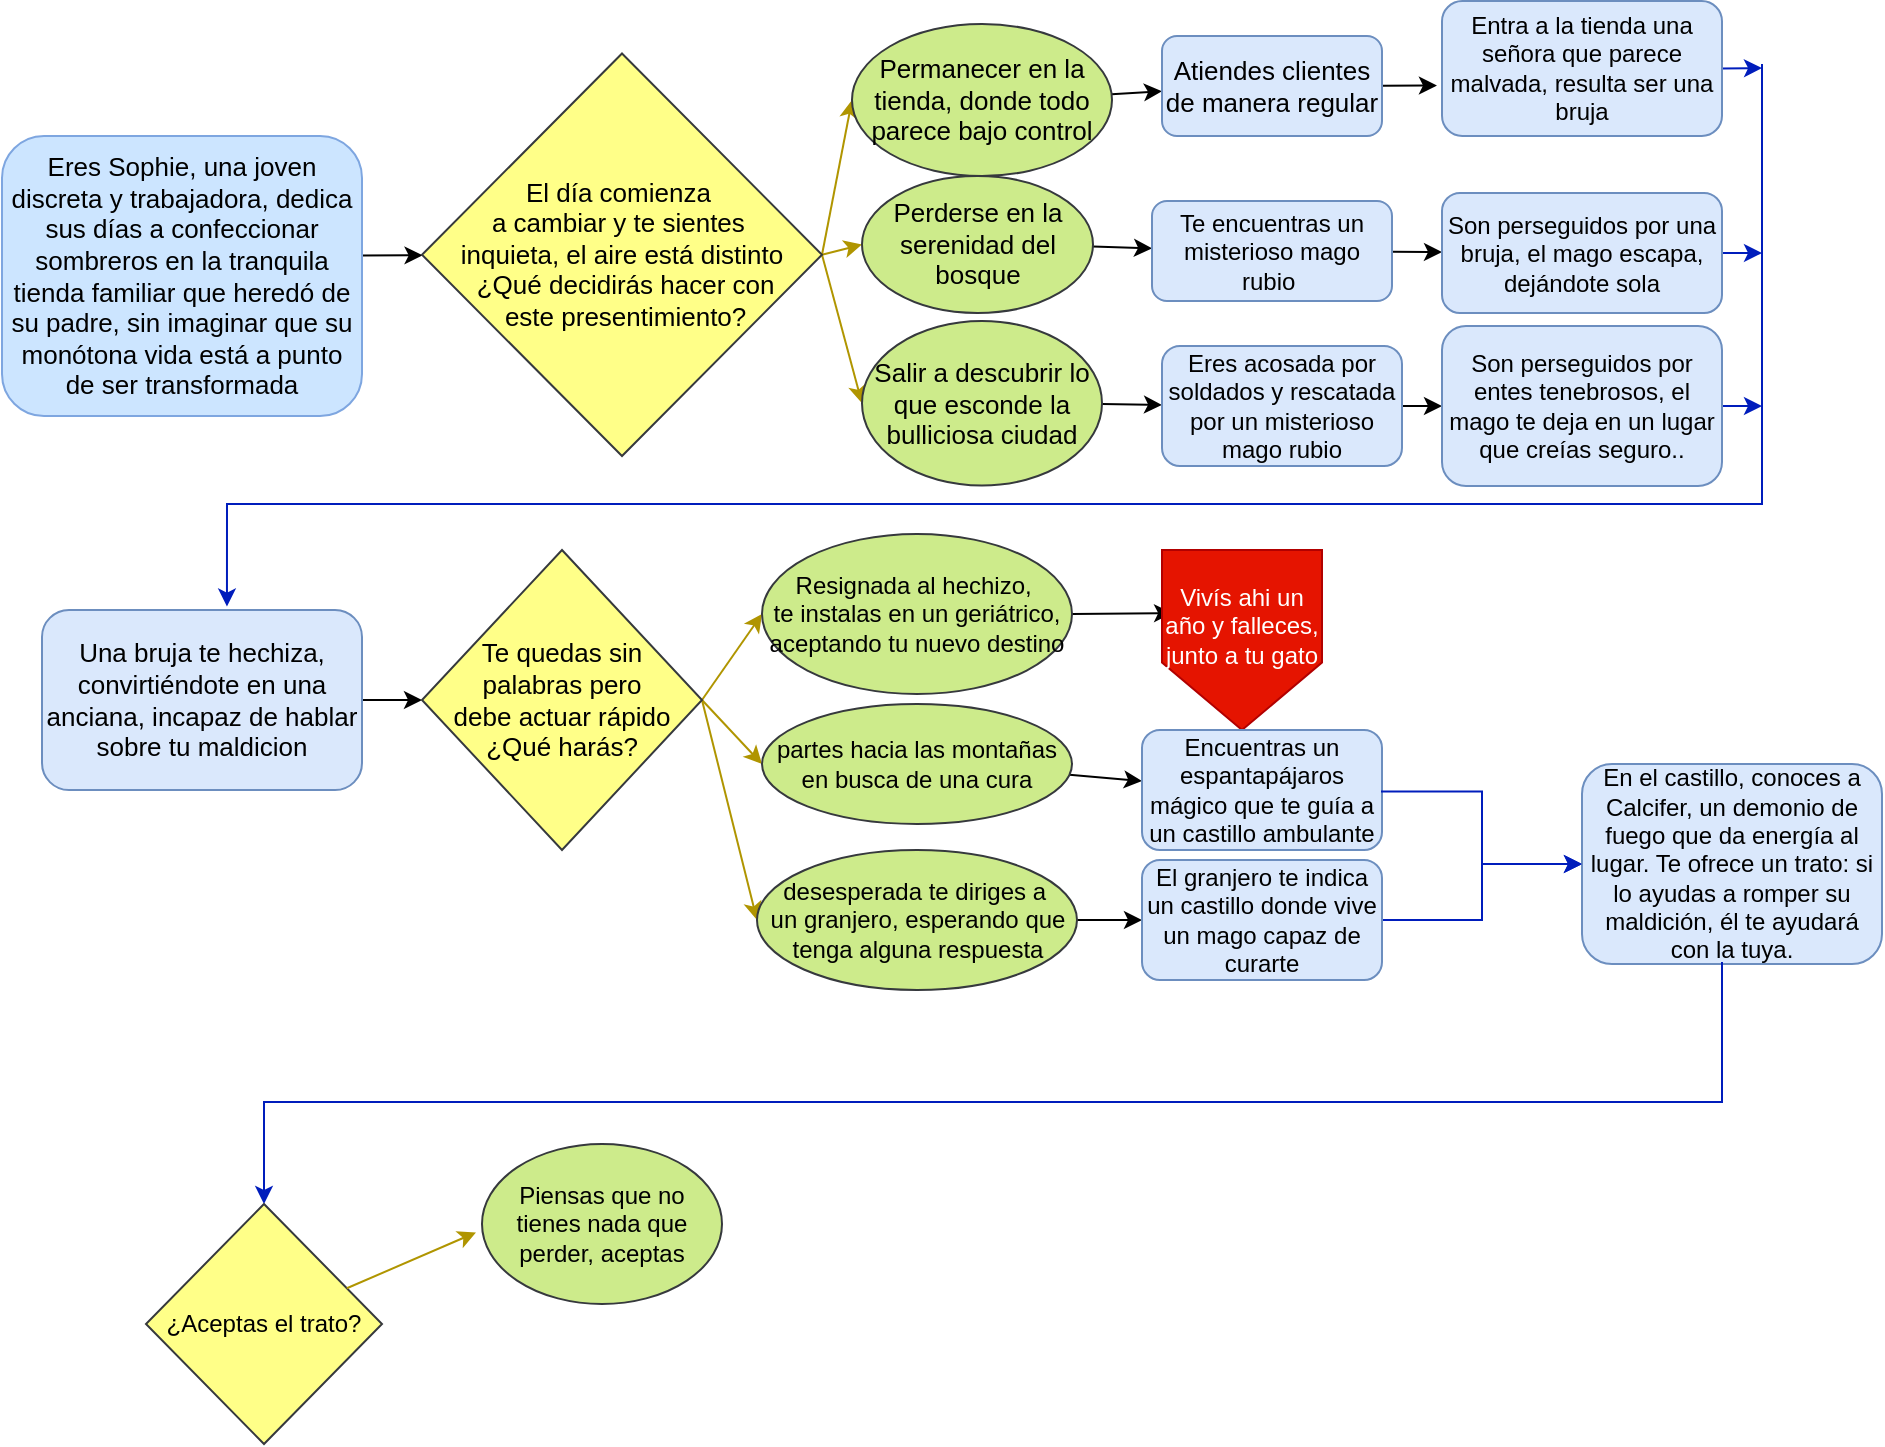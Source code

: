 <mxfile version="24.7.17">
  <diagram id="C5RBs43oDa-KdzZeNtuy" name="Page-1">
    <mxGraphModel dx="533" dy="1863" grid="1" gridSize="10" guides="1" tooltips="1" connect="1" arrows="1" fold="1" page="1" pageScale="1" pageWidth="200" pageHeight="1600" math="0" shadow="0">
      <root>
        <mxCell id="WIyWlLk6GJQsqaUBKTNV-0" />
        <mxCell id="WIyWlLk6GJQsqaUBKTNV-1" parent="WIyWlLk6GJQsqaUBKTNV-0" />
        <mxCell id="unTZaBpB1VAai0DOxp5j-9" value="" style="rounded=0;orthogonalLoop=1;jettySize=auto;html=1;fillColor=#1ba1e2;strokeColor=#000000;" parent="WIyWlLk6GJQsqaUBKTNV-1" target="unTZaBpB1VAai0DOxp5j-1" edge="1">
          <mxGeometry relative="1" as="geometry">
            <mxPoint x="190" y="-1464.256" as="sourcePoint" />
          </mxGeometry>
        </mxCell>
        <mxCell id="WIyWlLk6GJQsqaUBKTNV-3" value="&lt;font style=&quot;font-size: 13px;&quot;&gt;Eres Sophie, una joven discreta y trabajadora, dedica sus días a confeccionar sombreros en la tranquila tienda familiar que heredó de su padre, sin imaginar que su monótona vida está a punto de ser transformada&lt;/font&gt;" style="rounded=1;whiteSpace=wrap;html=1;fontSize=12;glass=0;strokeWidth=1;shadow=0;fillColor=#cce5ff;strokeColor=#7EA6E0;" parent="WIyWlLk6GJQsqaUBKTNV-1" vertex="1">
          <mxGeometry x="10" y="-1524" width="180" height="140" as="geometry" />
        </mxCell>
        <mxCell id="unTZaBpB1VAai0DOxp5j-6" style="rounded=0;orthogonalLoop=1;jettySize=auto;html=1;exitX=1;exitY=0.5;exitDx=0;exitDy=0;entryX=0;entryY=0.5;entryDx=0;entryDy=0;fillColor=#e3c800;strokeColor=#B09500;" parent="WIyWlLk6GJQsqaUBKTNV-1" source="unTZaBpB1VAai0DOxp5j-1" target="unTZaBpB1VAai0DOxp5j-2" edge="1">
          <mxGeometry relative="1" as="geometry" />
        </mxCell>
        <mxCell id="unTZaBpB1VAai0DOxp5j-7" style="rounded=0;orthogonalLoop=1;jettySize=auto;html=1;exitX=1;exitY=0.5;exitDx=0;exitDy=0;entryX=0;entryY=0.5;entryDx=0;entryDy=0;fillColor=#e3c800;strokeColor=#B09500;" parent="WIyWlLk6GJQsqaUBKTNV-1" source="unTZaBpB1VAai0DOxp5j-1" target="unTZaBpB1VAai0DOxp5j-3" edge="1">
          <mxGeometry relative="1" as="geometry" />
        </mxCell>
        <mxCell id="qpTZinKkhhto3AtR0Ls4-20" style="rounded=0;orthogonalLoop=1;jettySize=auto;html=1;exitX=1;exitY=0.5;exitDx=0;exitDy=0;entryX=0;entryY=0.5;entryDx=0;entryDy=0;fillColor=#e3c800;strokeColor=#B09500;" edge="1" parent="WIyWlLk6GJQsqaUBKTNV-1" source="unTZaBpB1VAai0DOxp5j-1" target="unTZaBpB1VAai0DOxp5j-4">
          <mxGeometry relative="1" as="geometry" />
        </mxCell>
        <mxCell id="unTZaBpB1VAai0DOxp5j-1" value="&lt;font style=&quot;font-size: 13px;&quot;&gt;El día comienza&amp;nbsp;&lt;/font&gt;&lt;div&gt;&lt;font style=&quot;font-size: 13px;&quot;&gt;a&amp;nbsp;&lt;/font&gt;&lt;span style=&quot;font-size: 13px; background-color: initial;&quot;&gt;cambiar&lt;/span&gt;&lt;span style=&quot;font-size: 13px; background-color: initial;&quot;&gt;&amp;nbsp;y te sientes&amp;nbsp;&lt;/span&gt;&lt;div style=&quot;font-size: 13px;&quot;&gt;&lt;font style=&quot;font-size: 13px;&quot;&gt;&lt;span style=&quot;background-color: initial;&quot;&gt;inquieta, el aire está distinto&lt;/span&gt;&lt;/font&gt;&lt;/div&gt;&lt;div style=&quot;font-size: 13px;&quot;&gt;&lt;span style=&quot;background-color: initial;&quot;&gt;&amp;nbsp;¿Qué decidirás hacer&amp;nbsp;&lt;/span&gt;&lt;span style=&quot;background-color: initial;&quot;&gt;con&lt;/span&gt;&lt;/div&gt;&lt;div style=&quot;font-size: 13px;&quot;&gt;&lt;span style=&quot;background-color: initial;&quot;&gt;&amp;nbsp;este presentimiento&lt;/span&gt;&lt;span style=&quot;background-color: initial;&quot;&gt;?&lt;/span&gt;&lt;/div&gt;&lt;/div&gt;" style="rhombus;whiteSpace=wrap;html=1;fillColor=#ffff88;strokeColor=#36393d;" parent="WIyWlLk6GJQsqaUBKTNV-1" vertex="1">
          <mxGeometry x="220" y="-1565.25" width="200" height="201.25" as="geometry" />
        </mxCell>
        <mxCell id="unTZaBpB1VAai0DOxp5j-11" value="" style="rounded=0;orthogonalLoop=1;jettySize=auto;html=1;fillColor=#60a917;strokeColor=#000000;" parent="WIyWlLk6GJQsqaUBKTNV-1" source="unTZaBpB1VAai0DOxp5j-2" target="unTZaBpB1VAai0DOxp5j-10" edge="1">
          <mxGeometry relative="1" as="geometry" />
        </mxCell>
        <mxCell id="unTZaBpB1VAai0DOxp5j-2" value="&lt;font style=&quot;font-size: 13px;&quot;&gt;Permanecer en la tienda, donde todo parece bajo control&lt;/font&gt;" style="ellipse;whiteSpace=wrap;html=1;fillColor=#cdeb8b;strokeColor=#36393d;" parent="WIyWlLk6GJQsqaUBKTNV-1" vertex="1">
          <mxGeometry x="435" y="-1580" width="130" height="76" as="geometry" />
        </mxCell>
        <mxCell id="unTZaBpB1VAai0DOxp5j-13" value="" style="rounded=0;orthogonalLoop=1;jettySize=auto;html=1;fillColor=#60a917;strokeColor=#000000;" parent="WIyWlLk6GJQsqaUBKTNV-1" source="unTZaBpB1VAai0DOxp5j-3" target="unTZaBpB1VAai0DOxp5j-12" edge="1">
          <mxGeometry relative="1" as="geometry" />
        </mxCell>
        <mxCell id="unTZaBpB1VAai0DOxp5j-3" value="&lt;font style=&quot;font-size: 13px;&quot;&gt;Perderse en la serenidad del bosque&lt;/font&gt;" style="ellipse;whiteSpace=wrap;html=1;fillColor=#cdeb8b;strokeColor=#36393d;" parent="WIyWlLk6GJQsqaUBKTNV-1" vertex="1">
          <mxGeometry x="440" y="-1504" width="115.5" height="68.5" as="geometry" />
        </mxCell>
        <mxCell id="unTZaBpB1VAai0DOxp5j-15" value="" style="rounded=0;orthogonalLoop=1;jettySize=auto;html=1;fillColor=#60a917;strokeColor=#000000;" parent="WIyWlLk6GJQsqaUBKTNV-1" source="unTZaBpB1VAai0DOxp5j-4" target="unTZaBpB1VAai0DOxp5j-14" edge="1">
          <mxGeometry relative="1" as="geometry" />
        </mxCell>
        <mxCell id="unTZaBpB1VAai0DOxp5j-4" value="&lt;font style=&quot;font-size: 13px;&quot;&gt;Salir a descubrir lo que esconde la bulliciosa ciudad&lt;/font&gt;" style="ellipse;whiteSpace=wrap;html=1;fillColor=#cdeb8b;strokeColor=#36393d;" parent="WIyWlLk6GJQsqaUBKTNV-1" vertex="1">
          <mxGeometry x="440" y="-1431.5" width="120" height="82.25" as="geometry" />
        </mxCell>
        <mxCell id="qpTZinKkhhto3AtR0Ls4-1" value="" style="rounded=0;orthogonalLoop=1;jettySize=auto;html=1;entryX=-0.018;entryY=0.626;entryDx=0;entryDy=0;entryPerimeter=0;" edge="1" parent="WIyWlLk6GJQsqaUBKTNV-1" source="unTZaBpB1VAai0DOxp5j-10" target="qpTZinKkhhto3AtR0Ls4-0">
          <mxGeometry relative="1" as="geometry">
            <mxPoint x="710" y="-1549" as="targetPoint" />
          </mxGeometry>
        </mxCell>
        <mxCell id="unTZaBpB1VAai0DOxp5j-10" value="&lt;font style=&quot;font-size: 13px;&quot;&gt;Atiendes clientes de manera regular&lt;/font&gt;" style="rounded=1;whiteSpace=wrap;html=1;fillColor=#dae8fc;strokeColor=#6c8ebf;" parent="WIyWlLk6GJQsqaUBKTNV-1" vertex="1">
          <mxGeometry x="590" y="-1574" width="110" height="50" as="geometry" />
        </mxCell>
        <mxCell id="qpTZinKkhhto3AtR0Ls4-6" value="" style="rounded=0;orthogonalLoop=1;jettySize=auto;html=1;" edge="1" parent="WIyWlLk6GJQsqaUBKTNV-1" source="unTZaBpB1VAai0DOxp5j-12" target="qpTZinKkhhto3AtR0Ls4-5">
          <mxGeometry relative="1" as="geometry" />
        </mxCell>
        <mxCell id="unTZaBpB1VAai0DOxp5j-12" value="Te encuentras un misterioso mago rubio&amp;nbsp;" style="rounded=1;whiteSpace=wrap;html=1;fillColor=#dae8fc;strokeColor=#6c8ebf;" parent="WIyWlLk6GJQsqaUBKTNV-1" vertex="1">
          <mxGeometry x="585" y="-1491.5" width="120" height="50" as="geometry" />
        </mxCell>
        <mxCell id="qpTZinKkhhto3AtR0Ls4-9" value="" style="rounded=0;orthogonalLoop=1;jettySize=auto;html=1;" edge="1" parent="WIyWlLk6GJQsqaUBKTNV-1" source="unTZaBpB1VAai0DOxp5j-14">
          <mxGeometry relative="1" as="geometry">
            <mxPoint x="652" y="-1386.059" as="targetPoint" />
          </mxGeometry>
        </mxCell>
        <mxCell id="qpTZinKkhhto3AtR0Ls4-21" style="rounded=0;orthogonalLoop=1;jettySize=auto;html=1;exitX=1;exitY=0.5;exitDx=0;exitDy=0;entryX=0;entryY=0.5;entryDx=0;entryDy=0;" edge="1" parent="WIyWlLk6GJQsqaUBKTNV-1" source="unTZaBpB1VAai0DOxp5j-14" target="qpTZinKkhhto3AtR0Ls4-8">
          <mxGeometry relative="1" as="geometry" />
        </mxCell>
        <mxCell id="unTZaBpB1VAai0DOxp5j-14" value="Eres acosada por soldados y rescatada por un misterioso mago rubio" style="rounded=1;whiteSpace=wrap;html=1;fillColor=#dae8fc;strokeColor=#6c8ebf;" parent="WIyWlLk6GJQsqaUBKTNV-1" vertex="1">
          <mxGeometry x="590" y="-1419" width="120" height="60" as="geometry" />
        </mxCell>
        <mxCell id="qpTZinKkhhto3AtR0Ls4-12" style="edgeStyle=orthogonalEdgeStyle;rounded=0;orthogonalLoop=1;jettySize=auto;html=1;entryX=0.578;entryY=-0.019;entryDx=0;entryDy=0;fillColor=#0050ef;strokeColor=#001DBC;entryPerimeter=0;" edge="1" parent="WIyWlLk6GJQsqaUBKTNV-1" target="qpTZinKkhhto3AtR0Ls4-10">
          <mxGeometry relative="1" as="geometry">
            <mxPoint x="140.08" y="-1323.73" as="targetPoint" />
            <mxPoint x="890" y="-1560" as="sourcePoint" />
            <Array as="points">
              <mxPoint x="890" y="-1340" />
              <mxPoint x="122" y="-1340" />
            </Array>
          </mxGeometry>
        </mxCell>
        <mxCell id="qpTZinKkhhto3AtR0Ls4-115" style="rounded=0;orthogonalLoop=1;jettySize=auto;html=1;exitX=1;exitY=0.5;exitDx=0;exitDy=0;fillColor=#0050ef;strokeColor=#001DBC;" edge="1" parent="WIyWlLk6GJQsqaUBKTNV-1" source="qpTZinKkhhto3AtR0Ls4-0">
          <mxGeometry relative="1" as="geometry">
            <mxPoint x="890" y="-1558" as="targetPoint" />
          </mxGeometry>
        </mxCell>
        <mxCell id="qpTZinKkhhto3AtR0Ls4-0" value="Entra a la tienda una señora que parece malvada, resulta ser una bruja" style="whiteSpace=wrap;html=1;rounded=1;fillColor=#dae8fc;strokeColor=#6c8ebf;" vertex="1" parent="WIyWlLk6GJQsqaUBKTNV-1">
          <mxGeometry x="730" y="-1591.5" width="140" height="67.5" as="geometry" />
        </mxCell>
        <mxCell id="qpTZinKkhhto3AtR0Ls4-13" style="rounded=0;orthogonalLoop=1;jettySize=auto;html=1;fillColor=#6a00ff;strokeColor=#3700CC;" edge="1" parent="WIyWlLk6GJQsqaUBKTNV-1" source="qpTZinKkhhto3AtR0Ls4-5">
          <mxGeometry relative="1" as="geometry">
            <mxPoint x="810" y="-1464" as="targetPoint" />
          </mxGeometry>
        </mxCell>
        <mxCell id="qpTZinKkhhto3AtR0Ls4-116" style="edgeStyle=orthogonalEdgeStyle;rounded=0;orthogonalLoop=1;jettySize=auto;html=1;exitX=1;exitY=0.5;exitDx=0;exitDy=0;fillColor=#0050ef;strokeColor=#001DBC;" edge="1" parent="WIyWlLk6GJQsqaUBKTNV-1" source="qpTZinKkhhto3AtR0Ls4-5">
          <mxGeometry relative="1" as="geometry">
            <mxPoint x="890" y="-1465.583" as="targetPoint" />
          </mxGeometry>
        </mxCell>
        <mxCell id="qpTZinKkhhto3AtR0Ls4-5" value="Son perseguidos por una bruja, el mago escapa, dejándote sola" style="rounded=1;whiteSpace=wrap;html=1;fillColor=#dae8fc;strokeColor=#6c8ebf;" vertex="1" parent="WIyWlLk6GJQsqaUBKTNV-1">
          <mxGeometry x="730" y="-1495.5" width="140" height="60" as="geometry" />
        </mxCell>
        <mxCell id="qpTZinKkhhto3AtR0Ls4-118" style="edgeStyle=orthogonalEdgeStyle;rounded=0;orthogonalLoop=1;jettySize=auto;html=1;fillColor=#0050ef;strokeColor=#001DBC;" edge="1" parent="WIyWlLk6GJQsqaUBKTNV-1" source="qpTZinKkhhto3AtR0Ls4-8">
          <mxGeometry relative="1" as="geometry">
            <mxPoint x="890" y="-1389" as="targetPoint" />
          </mxGeometry>
        </mxCell>
        <mxCell id="qpTZinKkhhto3AtR0Ls4-8" value="Son perseguidos por entes tenebrosos, el mago te deja en un lugar  que creías seguro.." style="rounded=1;whiteSpace=wrap;html=1;fillColor=#dae8fc;strokeColor=#6c8ebf;" vertex="1" parent="WIyWlLk6GJQsqaUBKTNV-1">
          <mxGeometry x="730" y="-1429" width="140" height="80" as="geometry" />
        </mxCell>
        <mxCell id="qpTZinKkhhto3AtR0Ls4-18" style="rounded=0;orthogonalLoop=1;jettySize=auto;html=1;exitX=1;exitY=0.5;exitDx=0;exitDy=0;entryX=0;entryY=0.5;entryDx=0;entryDy=0;" edge="1" parent="WIyWlLk6GJQsqaUBKTNV-1" source="qpTZinKkhhto3AtR0Ls4-10" target="qpTZinKkhhto3AtR0Ls4-17">
          <mxGeometry relative="1" as="geometry">
            <mxPoint x="230" y="-1242" as="targetPoint" />
          </mxGeometry>
        </mxCell>
        <mxCell id="qpTZinKkhhto3AtR0Ls4-10" value="&lt;font style=&quot;font-size: 13px;&quot;&gt;Una bruja te hechiza, convirtiéndote en una anciana, incapaz de hablar sobre tu maldicion&lt;/font&gt;" style="rounded=1;whiteSpace=wrap;html=1;fillColor=#dae8fc;strokeColor=#6c8ebf;" vertex="1" parent="WIyWlLk6GJQsqaUBKTNV-1">
          <mxGeometry x="30" y="-1287" width="160" height="90" as="geometry" />
        </mxCell>
        <mxCell id="qpTZinKkhhto3AtR0Ls4-120" value="" style="rounded=0;orthogonalLoop=1;jettySize=auto;html=1;fillColor=#e3c800;strokeColor=#B09500;exitX=1;exitY=0.5;exitDx=0;exitDy=0;entryX=0;entryY=0.5;entryDx=0;entryDy=0;" edge="1" parent="WIyWlLk6GJQsqaUBKTNV-1" source="qpTZinKkhhto3AtR0Ls4-17" target="qpTZinKkhhto3AtR0Ls4-119">
          <mxGeometry relative="1" as="geometry">
            <mxPoint x="370" y="-1242" as="sourcePoint" />
            <mxPoint x="400.5" y="-1277" as="targetPoint" />
          </mxGeometry>
        </mxCell>
        <mxCell id="qpTZinKkhhto3AtR0Ls4-123" style="rounded=0;orthogonalLoop=1;jettySize=auto;html=1;exitX=1;exitY=0.5;exitDx=0;exitDy=0;entryX=0;entryY=0.5;entryDx=0;entryDy=0;fillColor=#e3c800;strokeColor=#B09500;" edge="1" parent="WIyWlLk6GJQsqaUBKTNV-1" source="qpTZinKkhhto3AtR0Ls4-17" target="qpTZinKkhhto3AtR0Ls4-122">
          <mxGeometry relative="1" as="geometry">
            <mxPoint x="370" y="-1242" as="sourcePoint" />
          </mxGeometry>
        </mxCell>
        <mxCell id="qpTZinKkhhto3AtR0Ls4-125" style="rounded=0;orthogonalLoop=1;jettySize=auto;html=1;exitX=1;exitY=0.5;exitDx=0;exitDy=0;entryX=0;entryY=0.5;entryDx=0;entryDy=0;fillColor=#e3c800;strokeColor=#B09500;" edge="1" parent="WIyWlLk6GJQsqaUBKTNV-1" source="qpTZinKkhhto3AtR0Ls4-17" target="qpTZinKkhhto3AtR0Ls4-124">
          <mxGeometry relative="1" as="geometry">
            <mxPoint x="370" y="-1242" as="sourcePoint" />
          </mxGeometry>
        </mxCell>
        <mxCell id="qpTZinKkhhto3AtR0Ls4-17" value="&lt;span style=&quot;font-size: 13px;&quot;&gt;Te&amp;nbsp;&lt;/span&gt;&lt;span style=&quot;background-color: initial; font-size: 13px;&quot;&gt;quedas&amp;nbsp;&lt;/span&gt;&lt;span style=&quot;background-color: initial; font-size: 13px;&quot;&gt;sin&lt;/span&gt;&lt;div&gt;&lt;span style=&quot;font-size: 13px; background-color: initial;&quot;&gt;&amp;nbsp;palabras pero&amp;nbsp;&lt;/span&gt;&lt;div&gt;&lt;div&gt;&lt;span style=&quot;font-size: 13px;&quot;&gt;debe actuar rápido ¿Qué harás?&lt;/span&gt;&lt;/div&gt;&lt;/div&gt;&lt;/div&gt;" style="rhombus;whiteSpace=wrap;html=1;fillColor=#ffff88;strokeColor=#36393d;" vertex="1" parent="WIyWlLk6GJQsqaUBKTNV-1">
          <mxGeometry x="220" y="-1317" width="140" height="150" as="geometry" />
        </mxCell>
        <mxCell id="qpTZinKkhhto3AtR0Ls4-127" style="rounded=0;orthogonalLoop=1;jettySize=auto;html=1;exitX=1;exitY=0.5;exitDx=0;exitDy=0;entryX=0.063;entryY=0.35;entryDx=0;entryDy=0;entryPerimeter=0;" edge="1" parent="WIyWlLk6GJQsqaUBKTNV-1" source="qpTZinKkhhto3AtR0Ls4-119" target="qpTZinKkhhto3AtR0Ls4-126">
          <mxGeometry relative="1" as="geometry">
            <mxPoint x="590" y="-1277" as="targetPoint" />
            <mxPoint x="555.5" y="-1277" as="sourcePoint" />
          </mxGeometry>
        </mxCell>
        <mxCell id="qpTZinKkhhto3AtR0Ls4-119" value="Resignada al hechizo,&amp;nbsp;&lt;div&gt;te instalas en un geriátrico, aceptando tu nuevo destino&lt;/div&gt;" style="ellipse;whiteSpace=wrap;html=1;fillColor=#cdeb8b;strokeColor=#36393d;" vertex="1" parent="WIyWlLk6GJQsqaUBKTNV-1">
          <mxGeometry x="390" y="-1325" width="155" height="80" as="geometry" />
        </mxCell>
        <mxCell id="qpTZinKkhhto3AtR0Ls4-135" value="" style="rounded=0;orthogonalLoop=1;jettySize=auto;html=1;" edge="1" parent="WIyWlLk6GJQsqaUBKTNV-1" source="qpTZinKkhhto3AtR0Ls4-122" target="qpTZinKkhhto3AtR0Ls4-131">
          <mxGeometry relative="1" as="geometry" />
        </mxCell>
        <mxCell id="qpTZinKkhhto3AtR0Ls4-122" value="partes hacia las montañas en busca de una cura" style="ellipse;whiteSpace=wrap;html=1;fillColor=#cdeb8b;strokeColor=#36393d;" vertex="1" parent="WIyWlLk6GJQsqaUBKTNV-1">
          <mxGeometry x="390" y="-1240" width="155" height="60" as="geometry" />
        </mxCell>
        <mxCell id="qpTZinKkhhto3AtR0Ls4-137" style="rounded=0;orthogonalLoop=1;jettySize=auto;html=1;exitX=1;exitY=0.5;exitDx=0;exitDy=0;" edge="1" parent="WIyWlLk6GJQsqaUBKTNV-1" source="qpTZinKkhhto3AtR0Ls4-124" target="qpTZinKkhhto3AtR0Ls4-136">
          <mxGeometry relative="1" as="geometry" />
        </mxCell>
        <mxCell id="qpTZinKkhhto3AtR0Ls4-124" value="desesperada te diriges a&amp;nbsp;&lt;div&gt;un granjero, esperando que tenga alguna respuesta&lt;/div&gt;" style="ellipse;whiteSpace=wrap;html=1;fillColor=#cdeb8b;strokeColor=#36393d;" vertex="1" parent="WIyWlLk6GJQsqaUBKTNV-1">
          <mxGeometry x="387.5" y="-1167" width="160" height="70" as="geometry" />
        </mxCell>
        <mxCell id="qpTZinKkhhto3AtR0Ls4-126" value="&lt;div&gt;&lt;span style=&quot;background-color: initial;&quot;&gt;Vivís&lt;/span&gt;&lt;span style=&quot;background-color: initial;&quot; class=&quot;ql-cursor&quot;&gt;﻿&lt;/span&gt;&lt;span style=&quot;background-color: initial;&quot;&gt; ahi un año y falleces, junto a tu gato&lt;/span&gt;&lt;br&gt;&lt;/div&gt;&lt;div&gt;&lt;br&gt;&lt;/div&gt;" style="shape=offPageConnector;whiteSpace=wrap;html=1;fillColor=#e51400;fontColor=#ffffff;strokeColor=#B20000;" vertex="1" parent="WIyWlLk6GJQsqaUBKTNV-1">
          <mxGeometry x="590" y="-1317" width="80" height="90" as="geometry" />
        </mxCell>
        <mxCell id="qpTZinKkhhto3AtR0Ls4-131" value="Encuentras un espantapájaros mágico que te guía a un castillo ambulante" style="rounded=1;whiteSpace=wrap;html=1;fillColor=#dae8fc;strokeColor=#6c8ebf;" vertex="1" parent="WIyWlLk6GJQsqaUBKTNV-1">
          <mxGeometry x="580" y="-1227" width="120" height="60" as="geometry" />
        </mxCell>
        <mxCell id="qpTZinKkhhto3AtR0Ls4-140" style="edgeStyle=orthogonalEdgeStyle;rounded=0;orthogonalLoop=1;jettySize=auto;html=1;entryX=0;entryY=0.5;entryDx=0;entryDy=0;fillColor=#0050ef;strokeColor=#001DBC;" edge="1" parent="WIyWlLk6GJQsqaUBKTNV-1" source="qpTZinKkhhto3AtR0Ls4-136" target="qpTZinKkhhto3AtR0Ls4-138">
          <mxGeometry relative="1" as="geometry" />
        </mxCell>
        <mxCell id="qpTZinKkhhto3AtR0Ls4-136" value="El granjero te indica un castillo donde vive un mago capaz de curarte" style="rounded=1;whiteSpace=wrap;html=1;fillColor=#dae8fc;strokeColor=#6c8ebf;" vertex="1" parent="WIyWlLk6GJQsqaUBKTNV-1">
          <mxGeometry x="580" y="-1162" width="120" height="60" as="geometry" />
        </mxCell>
        <mxCell id="qpTZinKkhhto3AtR0Ls4-138" value="En el castillo, conoces a Calcifer, un demonio de fuego que da energía al lugar. Te ofrece un trato: si lo ayudas a romper su maldición, él te ayudará con la tuya." style="rounded=1;whiteSpace=wrap;html=1;fillColor=#dae8fc;strokeColor=#6c8ebf;" vertex="1" parent="WIyWlLk6GJQsqaUBKTNV-1">
          <mxGeometry x="800" y="-1210" width="150" height="100" as="geometry" />
        </mxCell>
        <mxCell id="qpTZinKkhhto3AtR0Ls4-141" style="edgeStyle=orthogonalEdgeStyle;rounded=0;orthogonalLoop=1;jettySize=auto;html=1;entryX=0.5;entryY=0;entryDx=0;entryDy=0;fillColor=#0050ef;strokeColor=#001DBC;" edge="1" parent="WIyWlLk6GJQsqaUBKTNV-1" target="qpTZinKkhhto3AtR0Ls4-144">
          <mxGeometry relative="1" as="geometry">
            <mxPoint x="112" y="-930" as="targetPoint" />
            <mxPoint x="870" y="-1111" as="sourcePoint" />
            <Array as="points">
              <mxPoint x="870" y="-1041" />
              <mxPoint x="141" y="-1041" />
            </Array>
          </mxGeometry>
        </mxCell>
        <mxCell id="qpTZinKkhhto3AtR0Ls4-142" style="edgeStyle=orthogonalEdgeStyle;rounded=0;orthogonalLoop=1;jettySize=auto;html=1;entryX=0;entryY=0.5;entryDx=0;entryDy=0;fillColor=#0050ef;strokeColor=#001DBC;" edge="1" parent="WIyWlLk6GJQsqaUBKTNV-1" target="qpTZinKkhhto3AtR0Ls4-138">
          <mxGeometry relative="1" as="geometry">
            <mxPoint x="699.5" y="-1196.25" as="sourcePoint" />
            <mxPoint x="799.5" y="-1224.25" as="targetPoint" />
            <Array as="points">
              <mxPoint x="750" y="-1196" />
              <mxPoint x="750" y="-1160" />
            </Array>
          </mxGeometry>
        </mxCell>
        <mxCell id="qpTZinKkhhto3AtR0Ls4-144" value="¿Aceptas el trato?" style="rhombus;whiteSpace=wrap;html=1;fillColor=#ffff88;strokeColor=#36393d;" vertex="1" parent="WIyWlLk6GJQsqaUBKTNV-1">
          <mxGeometry x="82" y="-990" width="118" height="120" as="geometry" />
        </mxCell>
        <mxCell id="qpTZinKkhhto3AtR0Ls4-145" value="Piensas que no tienes nada que perder, aceptas" style="ellipse;whiteSpace=wrap;html=1;fillColor=#cdeb8b;strokeColor=#36393d;" vertex="1" parent="WIyWlLk6GJQsqaUBKTNV-1">
          <mxGeometry x="250" y="-1020" width="120" height="80" as="geometry" />
        </mxCell>
        <mxCell id="qpTZinKkhhto3AtR0Ls4-146" style="rounded=0;orthogonalLoop=1;jettySize=auto;html=1;entryX=-0.025;entryY=0.553;entryDx=0;entryDy=0;entryPerimeter=0;fillColor=#e3c800;strokeColor=#B09500;" edge="1" parent="WIyWlLk6GJQsqaUBKTNV-1" source="qpTZinKkhhto3AtR0Ls4-144" target="qpTZinKkhhto3AtR0Ls4-145">
          <mxGeometry relative="1" as="geometry" />
        </mxCell>
      </root>
    </mxGraphModel>
  </diagram>
</mxfile>
